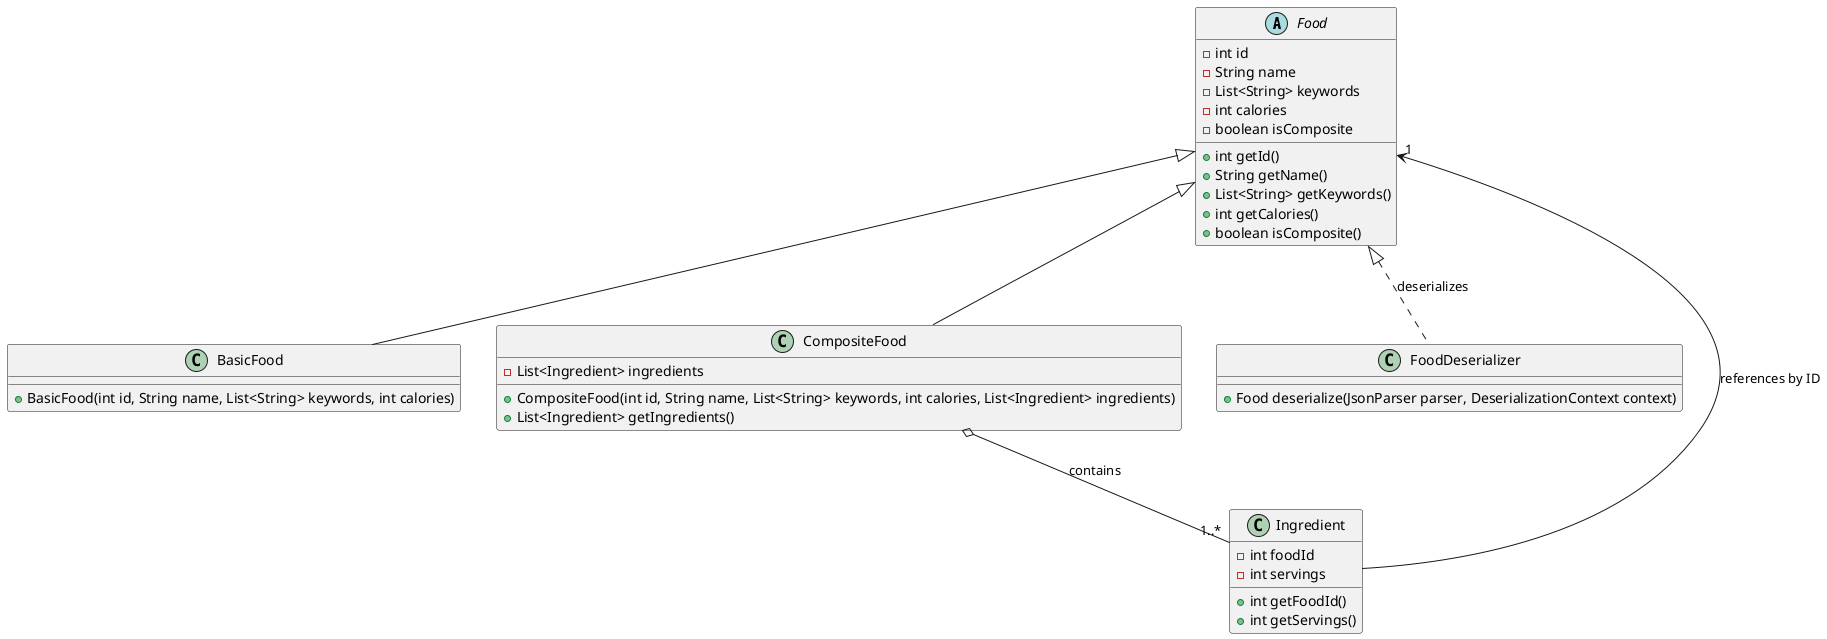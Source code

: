 @startuml Food Classes

abstract class Food {
  -int id
  -String name
  -List<String> keywords
  -int calories
  -boolean isComposite
  +int getId()
  +String getName()
  +List<String> getKeywords()
  +int getCalories()
  +boolean isComposite()
}

class BasicFood extends Food {
  +BasicFood(int id, String name, List<String> keywords, int calories)
}

class CompositeFood extends Food {
  -List<Ingredient> ingredients
  +CompositeFood(int id, String name, List<String> keywords, int calories, List<Ingredient> ingredients)
  +List<Ingredient> getIngredients()
}

class Ingredient {
  -int foodId
  -int servings
  +int getFoodId()
  +int getServings()
}

class FoodDeserializer {
  +Food deserialize(JsonParser parser, DeserializationContext context)
}

CompositeFood o-- "1..*" Ingredient : contains
Ingredient --> "1" Food : references by ID
Food <|.. FoodDeserializer : deserializes

@enduml

